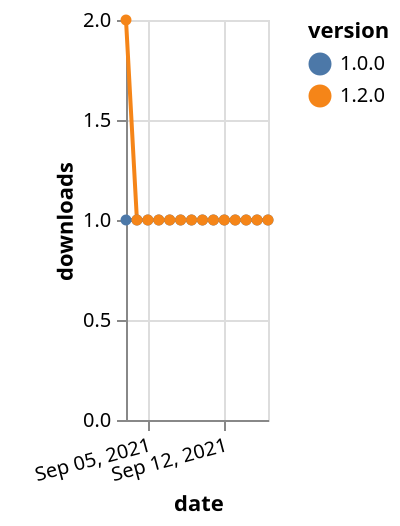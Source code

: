 {"$schema": "https://vega.github.io/schema/vega-lite/v5.json", "description": "A simple bar chart with embedded data.", "data": {"values": [{"date": "2021-09-03", "total": 158, "delta": 1, "version": "1.0.0"}, {"date": "2021-09-04", "total": 159, "delta": 1, "version": "1.0.0"}, {"date": "2021-09-05", "total": 160, "delta": 1, "version": "1.0.0"}, {"date": "2021-09-06", "total": 161, "delta": 1, "version": "1.0.0"}, {"date": "2021-09-07", "total": 162, "delta": 1, "version": "1.0.0"}, {"date": "2021-09-08", "total": 163, "delta": 1, "version": "1.0.0"}, {"date": "2021-09-09", "total": 164, "delta": 1, "version": "1.0.0"}, {"date": "2021-09-10", "total": 165, "delta": 1, "version": "1.0.0"}, {"date": "2021-09-11", "total": 166, "delta": 1, "version": "1.0.0"}, {"date": "2021-09-12", "total": 167, "delta": 1, "version": "1.0.0"}, {"date": "2021-09-13", "total": 168, "delta": 1, "version": "1.0.0"}, {"date": "2021-09-14", "total": 169, "delta": 1, "version": "1.0.0"}, {"date": "2021-09-15", "total": 170, "delta": 1, "version": "1.0.0"}, {"date": "2021-09-16", "total": 171, "delta": 1, "version": "1.0.0"}, {"date": "2021-09-03", "total": 115, "delta": 2, "version": "1.2.0"}, {"date": "2021-09-04", "total": 116, "delta": 1, "version": "1.2.0"}, {"date": "2021-09-05", "total": 117, "delta": 1, "version": "1.2.0"}, {"date": "2021-09-06", "total": 118, "delta": 1, "version": "1.2.0"}, {"date": "2021-09-07", "total": 119, "delta": 1, "version": "1.2.0"}, {"date": "2021-09-08", "total": 120, "delta": 1, "version": "1.2.0"}, {"date": "2021-09-09", "total": 121, "delta": 1, "version": "1.2.0"}, {"date": "2021-09-10", "total": 122, "delta": 1, "version": "1.2.0"}, {"date": "2021-09-11", "total": 123, "delta": 1, "version": "1.2.0"}, {"date": "2021-09-12", "total": 124, "delta": 1, "version": "1.2.0"}, {"date": "2021-09-13", "total": 125, "delta": 1, "version": "1.2.0"}, {"date": "2021-09-14", "total": 126, "delta": 1, "version": "1.2.0"}, {"date": "2021-09-15", "total": 127, "delta": 1, "version": "1.2.0"}, {"date": "2021-09-16", "total": 128, "delta": 1, "version": "1.2.0"}]}, "width": "container", "mark": {"type": "line", "point": {"filled": true}}, "encoding": {"x": {"field": "date", "type": "temporal", "timeUnit": "yearmonthdate", "title": "date", "axis": {"labelAngle": -15}}, "y": {"field": "delta", "type": "quantitative", "title": "downloads"}, "color": {"field": "version", "type": "nominal"}, "tooltip": {"field": "delta"}}}